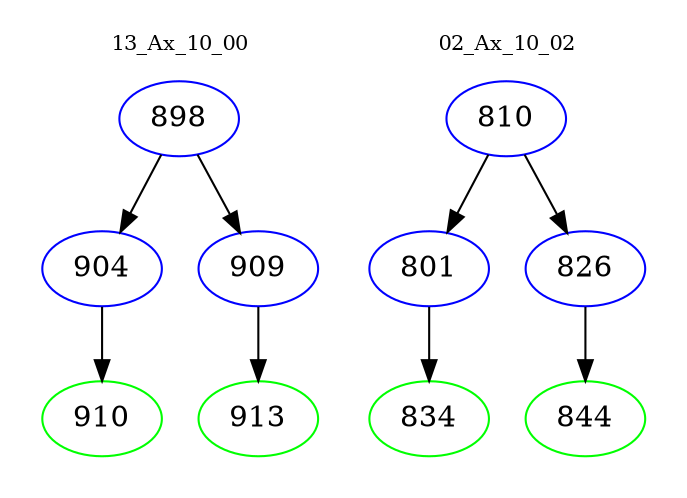 digraph{
subgraph cluster_0 {
color = white
label = "13_Ax_10_00";
fontsize=10;
T0_898 [label="898", color="blue"]
T0_898 -> T0_904 [color="black"]
T0_904 [label="904", color="blue"]
T0_904 -> T0_910 [color="black"]
T0_910 [label="910", color="green"]
T0_898 -> T0_909 [color="black"]
T0_909 [label="909", color="blue"]
T0_909 -> T0_913 [color="black"]
T0_913 [label="913", color="green"]
}
subgraph cluster_1 {
color = white
label = "02_Ax_10_02";
fontsize=10;
T1_810 [label="810", color="blue"]
T1_810 -> T1_801 [color="black"]
T1_801 [label="801", color="blue"]
T1_801 -> T1_834 [color="black"]
T1_834 [label="834", color="green"]
T1_810 -> T1_826 [color="black"]
T1_826 [label="826", color="blue"]
T1_826 -> T1_844 [color="black"]
T1_844 [label="844", color="green"]
}
}
